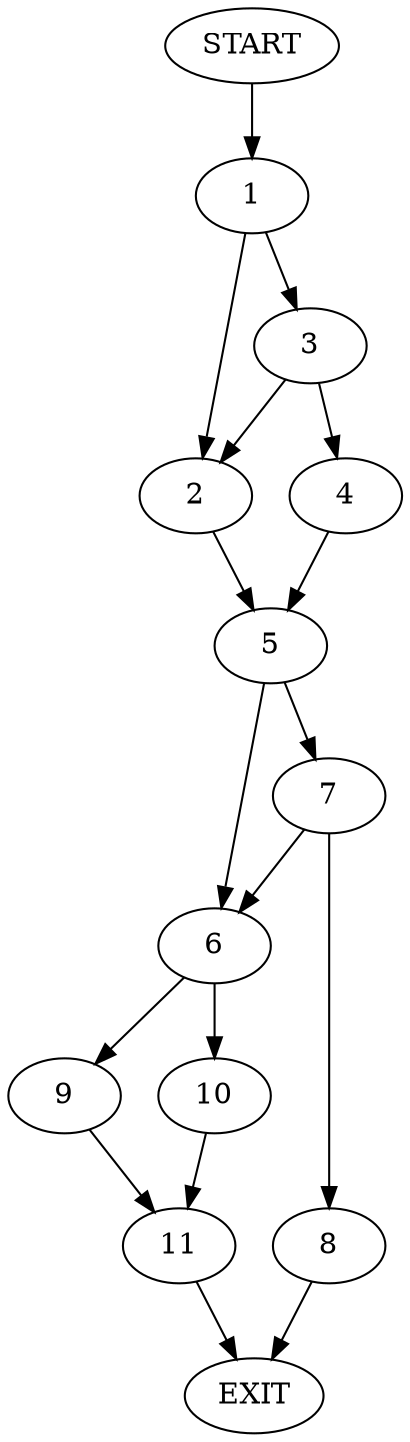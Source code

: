 digraph {
0 [label="START"]
12 [label="EXIT"]
0 -> 1
1 -> 2
1 -> 3
3 -> 2
3 -> 4
2 -> 5
4 -> 5
5 -> 6
5 -> 7
7 -> 8
7 -> 6
6 -> 9
6 -> 10
8 -> 12
10 -> 11
9 -> 11
11 -> 12
}
